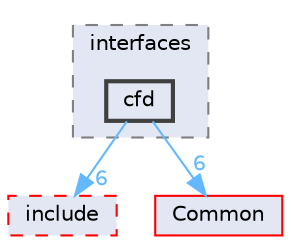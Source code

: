 digraph "SU2_CFD/src/interfaces/cfd"
{
 // LATEX_PDF_SIZE
  bgcolor="transparent";
  edge [fontname=Helvetica,fontsize=10,labelfontname=Helvetica,labelfontsize=10];
  node [fontname=Helvetica,fontsize=10,shape=box,height=0.2,width=0.4];
  compound=true
  subgraph clusterdir_bc6ca47179aa66d6c6c3669f11c83c84 {
    graph [ bgcolor="#e3e7f4", pencolor="grey50", label="interfaces", fontname=Helvetica,fontsize=10 style="filled,dashed", URL="dir_bc6ca47179aa66d6c6c3669f11c83c84.html",tooltip=""]
  dir_bab3d48c71080c8d74fda361f58b9cdc [label="cfd", fillcolor="#e3e7f4", color="grey25", style="filled,bold", URL="dir_bab3d48c71080c8d74fda361f58b9cdc.html",tooltip=""];
  }
  dir_3b735dd5547717c34264cbbbba892a8a [label="include", fillcolor="#e3e7f4", color="red", style="filled,dashed", URL="dir_3b735dd5547717c34264cbbbba892a8a.html",tooltip=""];
  dir_4ab6b4cc6a7edbff49100e9123df213f [label="Common", fillcolor="#e3e7f4", color="red", style="filled", URL="dir_4ab6b4cc6a7edbff49100e9123df213f.html",tooltip=""];
  dir_bab3d48c71080c8d74fda361f58b9cdc->dir_3b735dd5547717c34264cbbbba892a8a [headlabel="6", labeldistance=1.5 headhref="dir_000005_000047.html" href="dir_000005_000047.html" color="steelblue1" fontcolor="steelblue1"];
  dir_bab3d48c71080c8d74fda361f58b9cdc->dir_4ab6b4cc6a7edbff49100e9123df213f [headlabel="6", labeldistance=1.5 headhref="dir_000005_000008.html" href="dir_000005_000008.html" color="steelblue1" fontcolor="steelblue1"];
}
